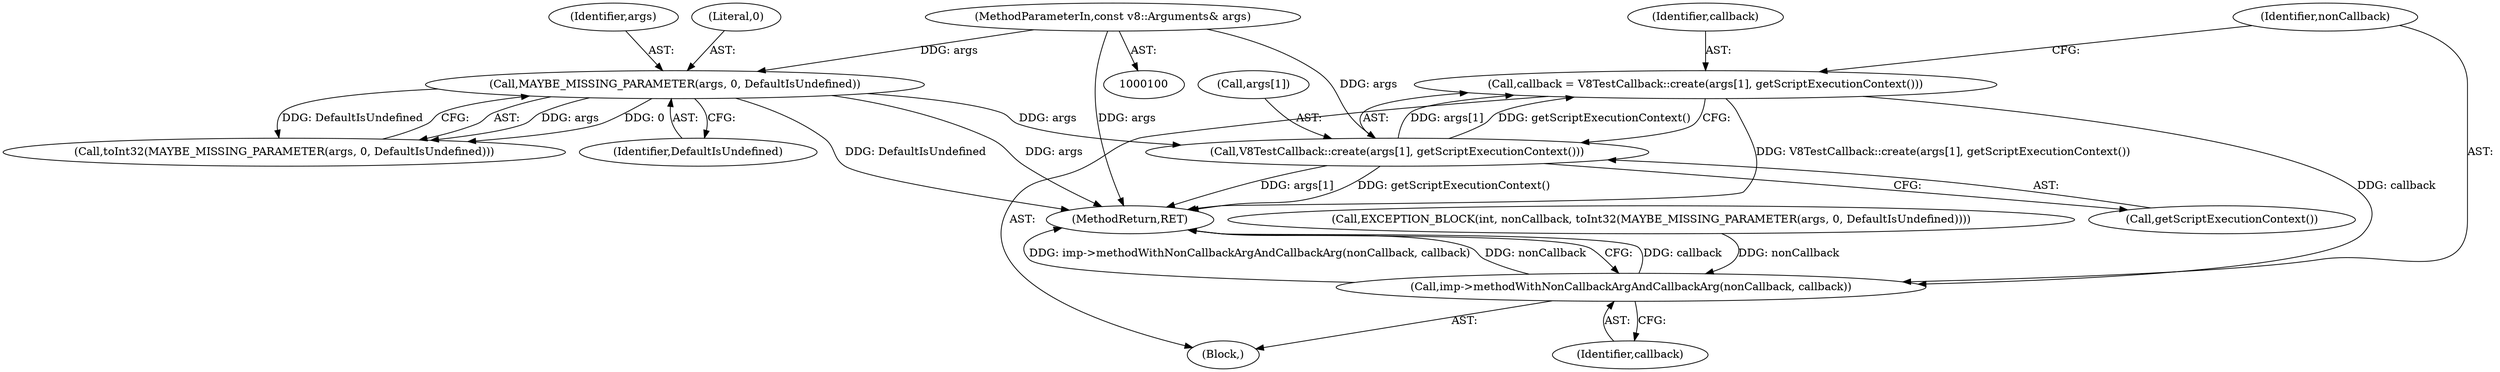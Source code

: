 digraph "0_Chrome_e9372a1bfd3588a80fcf49aa07321f0971dd6091_23@API" {
"1000137" [label="(Call,callback = V8TestCallback::create(args[1], getScriptExecutionContext()))"];
"1000139" [label="(Call,V8TestCallback::create(args[1], getScriptExecutionContext()))"];
"1000121" [label="(Call,MAYBE_MISSING_PARAMETER(args, 0, DefaultIsUndefined))"];
"1000101" [label="(MethodParameterIn,const v8::Arguments& args)"];
"1000144" [label="(Call,imp->methodWithNonCallbackArgAndCallbackArg(nonCallback, callback))"];
"1000146" [label="(Identifier,callback)"];
"1000124" [label="(Identifier,DefaultIsUndefined)"];
"1000139" [label="(Call,V8TestCallback::create(args[1], getScriptExecutionContext()))"];
"1000117" [label="(Call,EXCEPTION_BLOCK(int, nonCallback, toInt32(MAYBE_MISSING_PARAMETER(args, 0, DefaultIsUndefined))))"];
"1000140" [label="(Call,args[1])"];
"1000145" [label="(Identifier,nonCallback)"];
"1000120" [label="(Call,toInt32(MAYBE_MISSING_PARAMETER(args, 0, DefaultIsUndefined)))"];
"1000122" [label="(Identifier,args)"];
"1000102" [label="(Block,)"];
"1000143" [label="(Call,getScriptExecutionContext())"];
"1000121" [label="(Call,MAYBE_MISSING_PARAMETER(args, 0, DefaultIsUndefined))"];
"1000138" [label="(Identifier,callback)"];
"1000147" [label="(MethodReturn,RET)"];
"1000101" [label="(MethodParameterIn,const v8::Arguments& args)"];
"1000123" [label="(Literal,0)"];
"1000137" [label="(Call,callback = V8TestCallback::create(args[1], getScriptExecutionContext()))"];
"1000144" [label="(Call,imp->methodWithNonCallbackArgAndCallbackArg(nonCallback, callback))"];
"1000137" -> "1000102"  [label="AST: "];
"1000137" -> "1000139"  [label="CFG: "];
"1000138" -> "1000137"  [label="AST: "];
"1000139" -> "1000137"  [label="AST: "];
"1000145" -> "1000137"  [label="CFG: "];
"1000137" -> "1000147"  [label="DDG: V8TestCallback::create(args[1], getScriptExecutionContext())"];
"1000139" -> "1000137"  [label="DDG: args[1]"];
"1000139" -> "1000137"  [label="DDG: getScriptExecutionContext()"];
"1000137" -> "1000144"  [label="DDG: callback"];
"1000139" -> "1000143"  [label="CFG: "];
"1000140" -> "1000139"  [label="AST: "];
"1000143" -> "1000139"  [label="AST: "];
"1000139" -> "1000147"  [label="DDG: args[1]"];
"1000139" -> "1000147"  [label="DDG: getScriptExecutionContext()"];
"1000121" -> "1000139"  [label="DDG: args"];
"1000101" -> "1000139"  [label="DDG: args"];
"1000121" -> "1000120"  [label="AST: "];
"1000121" -> "1000124"  [label="CFG: "];
"1000122" -> "1000121"  [label="AST: "];
"1000123" -> "1000121"  [label="AST: "];
"1000124" -> "1000121"  [label="AST: "];
"1000120" -> "1000121"  [label="CFG: "];
"1000121" -> "1000147"  [label="DDG: args"];
"1000121" -> "1000147"  [label="DDG: DefaultIsUndefined"];
"1000121" -> "1000120"  [label="DDG: args"];
"1000121" -> "1000120"  [label="DDG: 0"];
"1000121" -> "1000120"  [label="DDG: DefaultIsUndefined"];
"1000101" -> "1000121"  [label="DDG: args"];
"1000101" -> "1000100"  [label="AST: "];
"1000101" -> "1000147"  [label="DDG: args"];
"1000144" -> "1000102"  [label="AST: "];
"1000144" -> "1000146"  [label="CFG: "];
"1000145" -> "1000144"  [label="AST: "];
"1000146" -> "1000144"  [label="AST: "];
"1000147" -> "1000144"  [label="CFG: "];
"1000144" -> "1000147"  [label="DDG: callback"];
"1000144" -> "1000147"  [label="DDG: imp->methodWithNonCallbackArgAndCallbackArg(nonCallback, callback)"];
"1000144" -> "1000147"  [label="DDG: nonCallback"];
"1000117" -> "1000144"  [label="DDG: nonCallback"];
}
